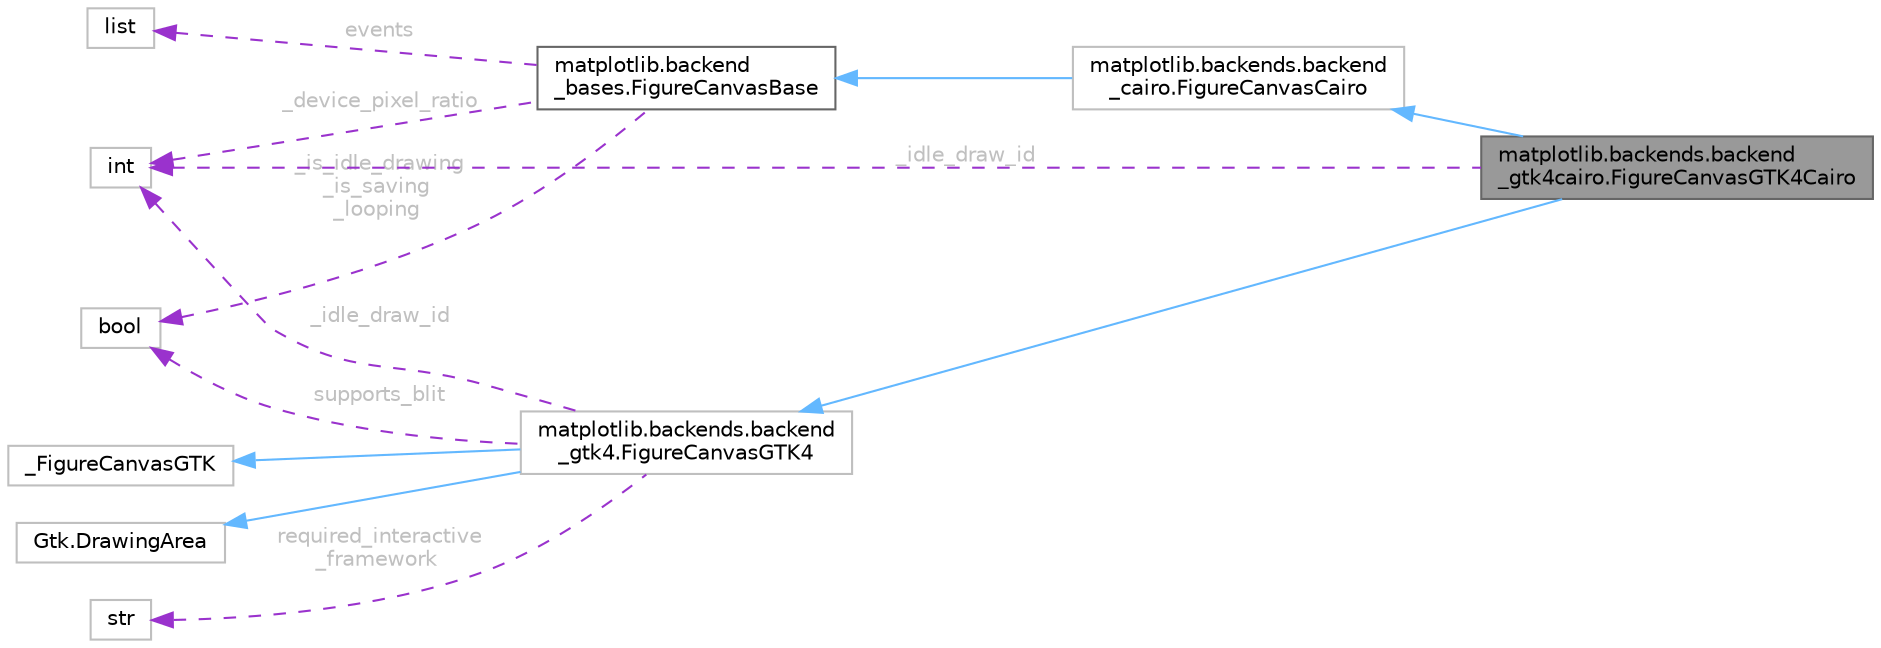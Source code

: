digraph "matplotlib.backends.backend_gtk4cairo.FigureCanvasGTK4Cairo"
{
 // LATEX_PDF_SIZE
  bgcolor="transparent";
  edge [fontname=Helvetica,fontsize=10,labelfontname=Helvetica,labelfontsize=10];
  node [fontname=Helvetica,fontsize=10,shape=box,height=0.2,width=0.4];
  rankdir="LR";
  Node1 [id="Node000001",label="matplotlib.backends.backend\l_gtk4cairo.FigureCanvasGTK4Cairo",height=0.2,width=0.4,color="gray40", fillcolor="grey60", style="filled", fontcolor="black",tooltip=" "];
  Node2 -> Node1 [id="edge13_Node000001_Node000002",dir="back",color="steelblue1",style="solid",tooltip=" "];
  Node2 [id="Node000002",label="matplotlib.backends.backend\l_cairo.FigureCanvasCairo",height=0.2,width=0.4,color="grey75", fillcolor="white", style="filled",URL="$d2/d35/classmatplotlib_1_1backends_1_1backend__cairo_1_1FigureCanvasCairo.html",tooltip=" "];
  Node3 -> Node2 [id="edge14_Node000002_Node000003",dir="back",color="steelblue1",style="solid",tooltip=" "];
  Node3 [id="Node000003",label="matplotlib.backend\l_bases.FigureCanvasBase",height=0.2,width=0.4,color="gray40", fillcolor="white", style="filled",URL="$d9/d5f/classmatplotlib_1_1backend__bases_1_1FigureCanvasBase.html",tooltip=" "];
  Node4 -> Node3 [id="edge15_Node000003_Node000004",dir="back",color="darkorchid3",style="dashed",tooltip=" ",label=" events",fontcolor="grey" ];
  Node4 [id="Node000004",label="list",height=0.2,width=0.4,color="grey75", fillcolor="white", style="filled",tooltip=" "];
  Node5 -> Node3 [id="edge16_Node000003_Node000005",dir="back",color="darkorchid3",style="dashed",tooltip=" ",label=" _is_idle_drawing\n_is_saving\n_looping",fontcolor="grey" ];
  Node5 [id="Node000005",label="bool",height=0.2,width=0.4,color="grey75", fillcolor="white", style="filled",tooltip=" "];
  Node6 -> Node3 [id="edge17_Node000003_Node000006",dir="back",color="darkorchid3",style="dashed",tooltip=" ",label=" _device_pixel_ratio",fontcolor="grey" ];
  Node6 [id="Node000006",label="int",height=0.2,width=0.4,color="grey75", fillcolor="white", style="filled",tooltip=" "];
  Node7 -> Node1 [id="edge18_Node000001_Node000007",dir="back",color="steelblue1",style="solid",tooltip=" "];
  Node7 [id="Node000007",label="matplotlib.backends.backend\l_gtk4.FigureCanvasGTK4",height=0.2,width=0.4,color="grey75", fillcolor="white", style="filled",URL="$de/d93/classmatplotlib_1_1backends_1_1backend__gtk4_1_1FigureCanvasGTK4.html",tooltip=" "];
  Node8 -> Node7 [id="edge19_Node000007_Node000008",dir="back",color="steelblue1",style="solid",tooltip=" "];
  Node8 [id="Node000008",label="_FigureCanvasGTK",height=0.2,width=0.4,color="grey75", fillcolor="white", style="filled",URL="$d8/da2/class__FigureCanvasGTK.html",tooltip=" "];
  Node9 -> Node7 [id="edge20_Node000007_Node000009",dir="back",color="steelblue1",style="solid",tooltip=" "];
  Node9 [id="Node000009",label="Gtk.DrawingArea",height=0.2,width=0.4,color="grey75", fillcolor="white", style="filled",tooltip=" "];
  Node10 -> Node7 [id="edge21_Node000007_Node000010",dir="back",color="darkorchid3",style="dashed",tooltip=" ",label=" required_interactive\l_framework",fontcolor="grey" ];
  Node10 [id="Node000010",label="str",height=0.2,width=0.4,color="grey75", fillcolor="white", style="filled",tooltip=" "];
  Node5 -> Node7 [id="edge22_Node000007_Node000005",dir="back",color="darkorchid3",style="dashed",tooltip=" ",label=" supports_blit",fontcolor="grey" ];
  Node6 -> Node7 [id="edge23_Node000007_Node000006",dir="back",color="darkorchid3",style="dashed",tooltip=" ",label=" _idle_draw_id",fontcolor="grey" ];
  Node6 -> Node1 [id="edge24_Node000001_Node000006",dir="back",color="darkorchid3",style="dashed",tooltip=" ",label=" _idle_draw_id",fontcolor="grey" ];
}
